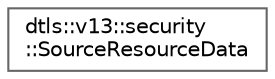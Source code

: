 digraph "Graphical Class Hierarchy"
{
 // LATEX_PDF_SIZE
  bgcolor="transparent";
  edge [fontname=Helvetica,fontsize=10,labelfontname=Helvetica,labelfontsize=10];
  node [fontname=Helvetica,fontsize=10,shape=box,height=0.2,width=0.4];
  rankdir="LR";
  Node0 [id="Node000000",label="dtls::v13::security\l::SourceResourceData",height=0.2,width=0.4,color="grey40", fillcolor="white", style="filled",URL="$structdtls_1_1v13_1_1security_1_1SourceResourceData.html",tooltip="Per-source resource tracking."];
}
